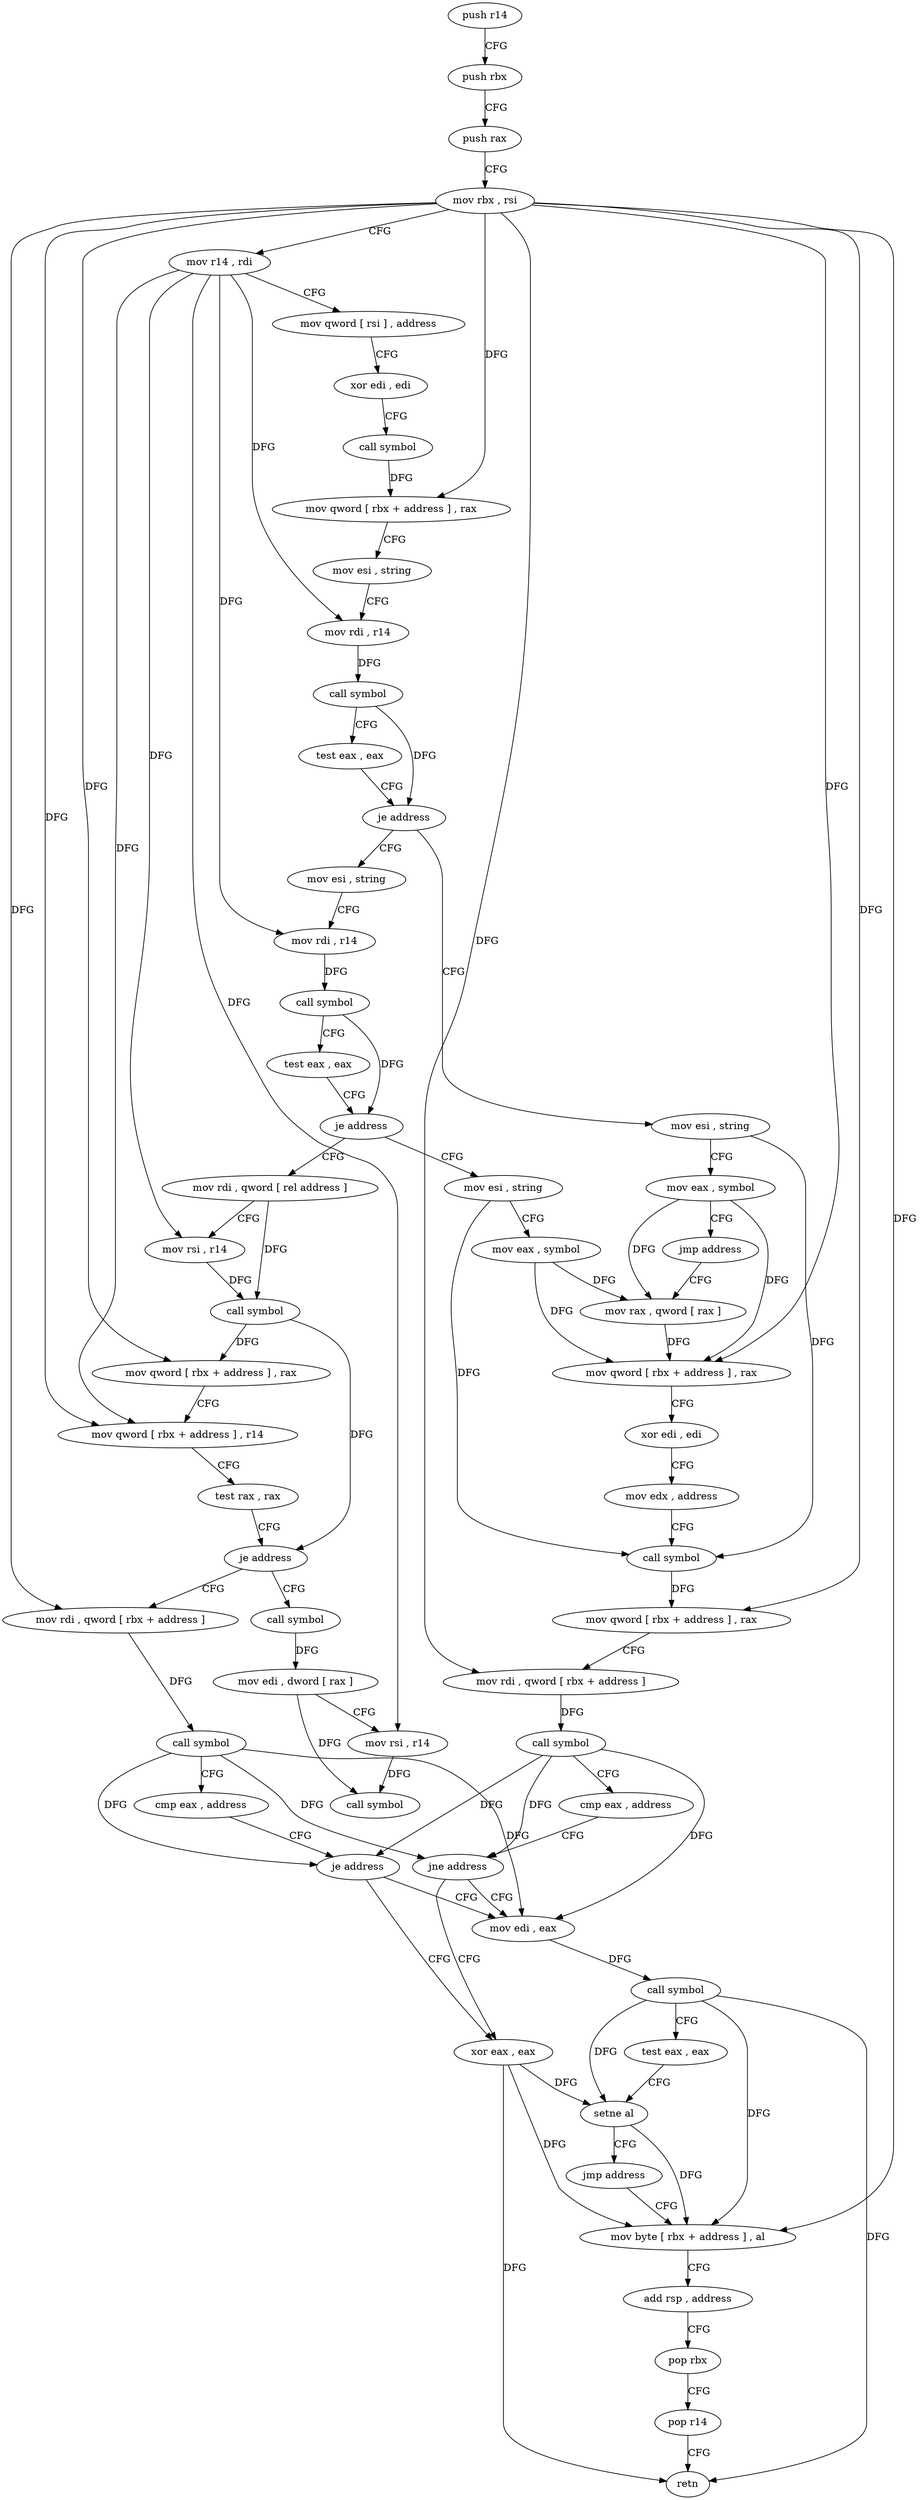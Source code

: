 digraph "func" {
"4253744" [label = "push r14" ]
"4253746" [label = "push rbx" ]
"4253747" [label = "push rax" ]
"4253748" [label = "mov rbx , rsi" ]
"4253751" [label = "mov r14 , rdi" ]
"4253754" [label = "mov qword [ rsi ] , address" ]
"4253761" [label = "xor edi , edi" ]
"4253763" [label = "call symbol" ]
"4253768" [label = "mov qword [ rbx + address ] , rax" ]
"4253772" [label = "mov esi , string" ]
"4253777" [label = "mov rdi , r14" ]
"4253780" [label = "call symbol" ]
"4253785" [label = "test eax , eax" ]
"4253787" [label = "je address" ]
"4253862" [label = "mov esi , string" ]
"4253789" [label = "mov esi , string" ]
"4253867" [label = "mov eax , symbol" ]
"4253872" [label = "jmp address" ]
"4253884" [label = "mov rax , qword [ rax ]" ]
"4253794" [label = "mov rdi , r14" ]
"4253797" [label = "call symbol" ]
"4253802" [label = "test eax , eax" ]
"4253804" [label = "je address" ]
"4253874" [label = "mov esi , string" ]
"4253806" [label = "mov rdi , qword [ rel address ]" ]
"4253887" [label = "mov qword [ rbx + address ] , rax" ]
"4253891" [label = "xor edi , edi" ]
"4253893" [label = "mov edx , address" ]
"4253898" [label = "call symbol" ]
"4253903" [label = "mov qword [ rbx + address ] , rax" ]
"4253907" [label = "mov rdi , qword [ rbx + address ]" ]
"4253911" [label = "call symbol" ]
"4253916" [label = "cmp eax , address" ]
"4253919" [label = "jne address" ]
"4253848" [label = "mov edi , eax" ]
"4253921" [label = "xor eax , eax" ]
"4253879" [label = "mov eax , symbol" ]
"4253813" [label = "mov rsi , r14" ]
"4253816" [label = "call symbol" ]
"4253821" [label = "mov qword [ rbx + address ] , rax" ]
"4253825" [label = "mov qword [ rbx + address ] , r14" ]
"4253829" [label = "test rax , rax" ]
"4253832" [label = "je address" ]
"4253934" [label = "call symbol" ]
"4253834" [label = "mov rdi , qword [ rbx + address ]" ]
"4253850" [label = "call symbol" ]
"4253855" [label = "test eax , eax" ]
"4253857" [label = "setne al" ]
"4253860" [label = "jmp address" ]
"4253923" [label = "mov byte [ rbx + address ] , al" ]
"4253939" [label = "mov edi , dword [ rax ]" ]
"4253941" [label = "mov rsi , r14" ]
"4253944" [label = "call symbol" ]
"4253838" [label = "call symbol" ]
"4253843" [label = "cmp eax , address" ]
"4253846" [label = "je address" ]
"4253926" [label = "add rsp , address" ]
"4253930" [label = "pop rbx" ]
"4253931" [label = "pop r14" ]
"4253933" [label = "retn" ]
"4253744" -> "4253746" [ label = "CFG" ]
"4253746" -> "4253747" [ label = "CFG" ]
"4253747" -> "4253748" [ label = "CFG" ]
"4253748" -> "4253751" [ label = "CFG" ]
"4253748" -> "4253768" [ label = "DFG" ]
"4253748" -> "4253887" [ label = "DFG" ]
"4253748" -> "4253903" [ label = "DFG" ]
"4253748" -> "4253907" [ label = "DFG" ]
"4253748" -> "4253821" [ label = "DFG" ]
"4253748" -> "4253825" [ label = "DFG" ]
"4253748" -> "4253834" [ label = "DFG" ]
"4253748" -> "4253923" [ label = "DFG" ]
"4253751" -> "4253754" [ label = "CFG" ]
"4253751" -> "4253777" [ label = "DFG" ]
"4253751" -> "4253794" [ label = "DFG" ]
"4253751" -> "4253813" [ label = "DFG" ]
"4253751" -> "4253825" [ label = "DFG" ]
"4253751" -> "4253941" [ label = "DFG" ]
"4253754" -> "4253761" [ label = "CFG" ]
"4253761" -> "4253763" [ label = "CFG" ]
"4253763" -> "4253768" [ label = "DFG" ]
"4253768" -> "4253772" [ label = "CFG" ]
"4253772" -> "4253777" [ label = "CFG" ]
"4253777" -> "4253780" [ label = "DFG" ]
"4253780" -> "4253785" [ label = "CFG" ]
"4253780" -> "4253787" [ label = "DFG" ]
"4253785" -> "4253787" [ label = "CFG" ]
"4253787" -> "4253862" [ label = "CFG" ]
"4253787" -> "4253789" [ label = "CFG" ]
"4253862" -> "4253867" [ label = "CFG" ]
"4253862" -> "4253898" [ label = "DFG" ]
"4253789" -> "4253794" [ label = "CFG" ]
"4253867" -> "4253872" [ label = "CFG" ]
"4253867" -> "4253884" [ label = "DFG" ]
"4253867" -> "4253887" [ label = "DFG" ]
"4253872" -> "4253884" [ label = "CFG" ]
"4253884" -> "4253887" [ label = "DFG" ]
"4253794" -> "4253797" [ label = "DFG" ]
"4253797" -> "4253802" [ label = "CFG" ]
"4253797" -> "4253804" [ label = "DFG" ]
"4253802" -> "4253804" [ label = "CFG" ]
"4253804" -> "4253874" [ label = "CFG" ]
"4253804" -> "4253806" [ label = "CFG" ]
"4253874" -> "4253879" [ label = "CFG" ]
"4253874" -> "4253898" [ label = "DFG" ]
"4253806" -> "4253813" [ label = "CFG" ]
"4253806" -> "4253816" [ label = "DFG" ]
"4253887" -> "4253891" [ label = "CFG" ]
"4253891" -> "4253893" [ label = "CFG" ]
"4253893" -> "4253898" [ label = "CFG" ]
"4253898" -> "4253903" [ label = "DFG" ]
"4253903" -> "4253907" [ label = "CFG" ]
"4253907" -> "4253911" [ label = "DFG" ]
"4253911" -> "4253916" [ label = "CFG" ]
"4253911" -> "4253919" [ label = "DFG" ]
"4253911" -> "4253848" [ label = "DFG" ]
"4253911" -> "4253846" [ label = "DFG" ]
"4253916" -> "4253919" [ label = "CFG" ]
"4253919" -> "4253848" [ label = "CFG" ]
"4253919" -> "4253921" [ label = "CFG" ]
"4253848" -> "4253850" [ label = "DFG" ]
"4253921" -> "4253923" [ label = "DFG" ]
"4253921" -> "4253857" [ label = "DFG" ]
"4253921" -> "4253933" [ label = "DFG" ]
"4253879" -> "4253884" [ label = "DFG" ]
"4253879" -> "4253887" [ label = "DFG" ]
"4253813" -> "4253816" [ label = "DFG" ]
"4253816" -> "4253821" [ label = "DFG" ]
"4253816" -> "4253832" [ label = "DFG" ]
"4253821" -> "4253825" [ label = "CFG" ]
"4253825" -> "4253829" [ label = "CFG" ]
"4253829" -> "4253832" [ label = "CFG" ]
"4253832" -> "4253934" [ label = "CFG" ]
"4253832" -> "4253834" [ label = "CFG" ]
"4253934" -> "4253939" [ label = "DFG" ]
"4253834" -> "4253838" [ label = "DFG" ]
"4253850" -> "4253855" [ label = "CFG" ]
"4253850" -> "4253857" [ label = "DFG" ]
"4253850" -> "4253923" [ label = "DFG" ]
"4253850" -> "4253933" [ label = "DFG" ]
"4253855" -> "4253857" [ label = "CFG" ]
"4253857" -> "4253860" [ label = "CFG" ]
"4253857" -> "4253923" [ label = "DFG" ]
"4253860" -> "4253923" [ label = "CFG" ]
"4253923" -> "4253926" [ label = "CFG" ]
"4253939" -> "4253941" [ label = "CFG" ]
"4253939" -> "4253944" [ label = "DFG" ]
"4253941" -> "4253944" [ label = "DFG" ]
"4253838" -> "4253843" [ label = "CFG" ]
"4253838" -> "4253919" [ label = "DFG" ]
"4253838" -> "4253848" [ label = "DFG" ]
"4253838" -> "4253846" [ label = "DFG" ]
"4253843" -> "4253846" [ label = "CFG" ]
"4253846" -> "4253921" [ label = "CFG" ]
"4253846" -> "4253848" [ label = "CFG" ]
"4253926" -> "4253930" [ label = "CFG" ]
"4253930" -> "4253931" [ label = "CFG" ]
"4253931" -> "4253933" [ label = "CFG" ]
}
